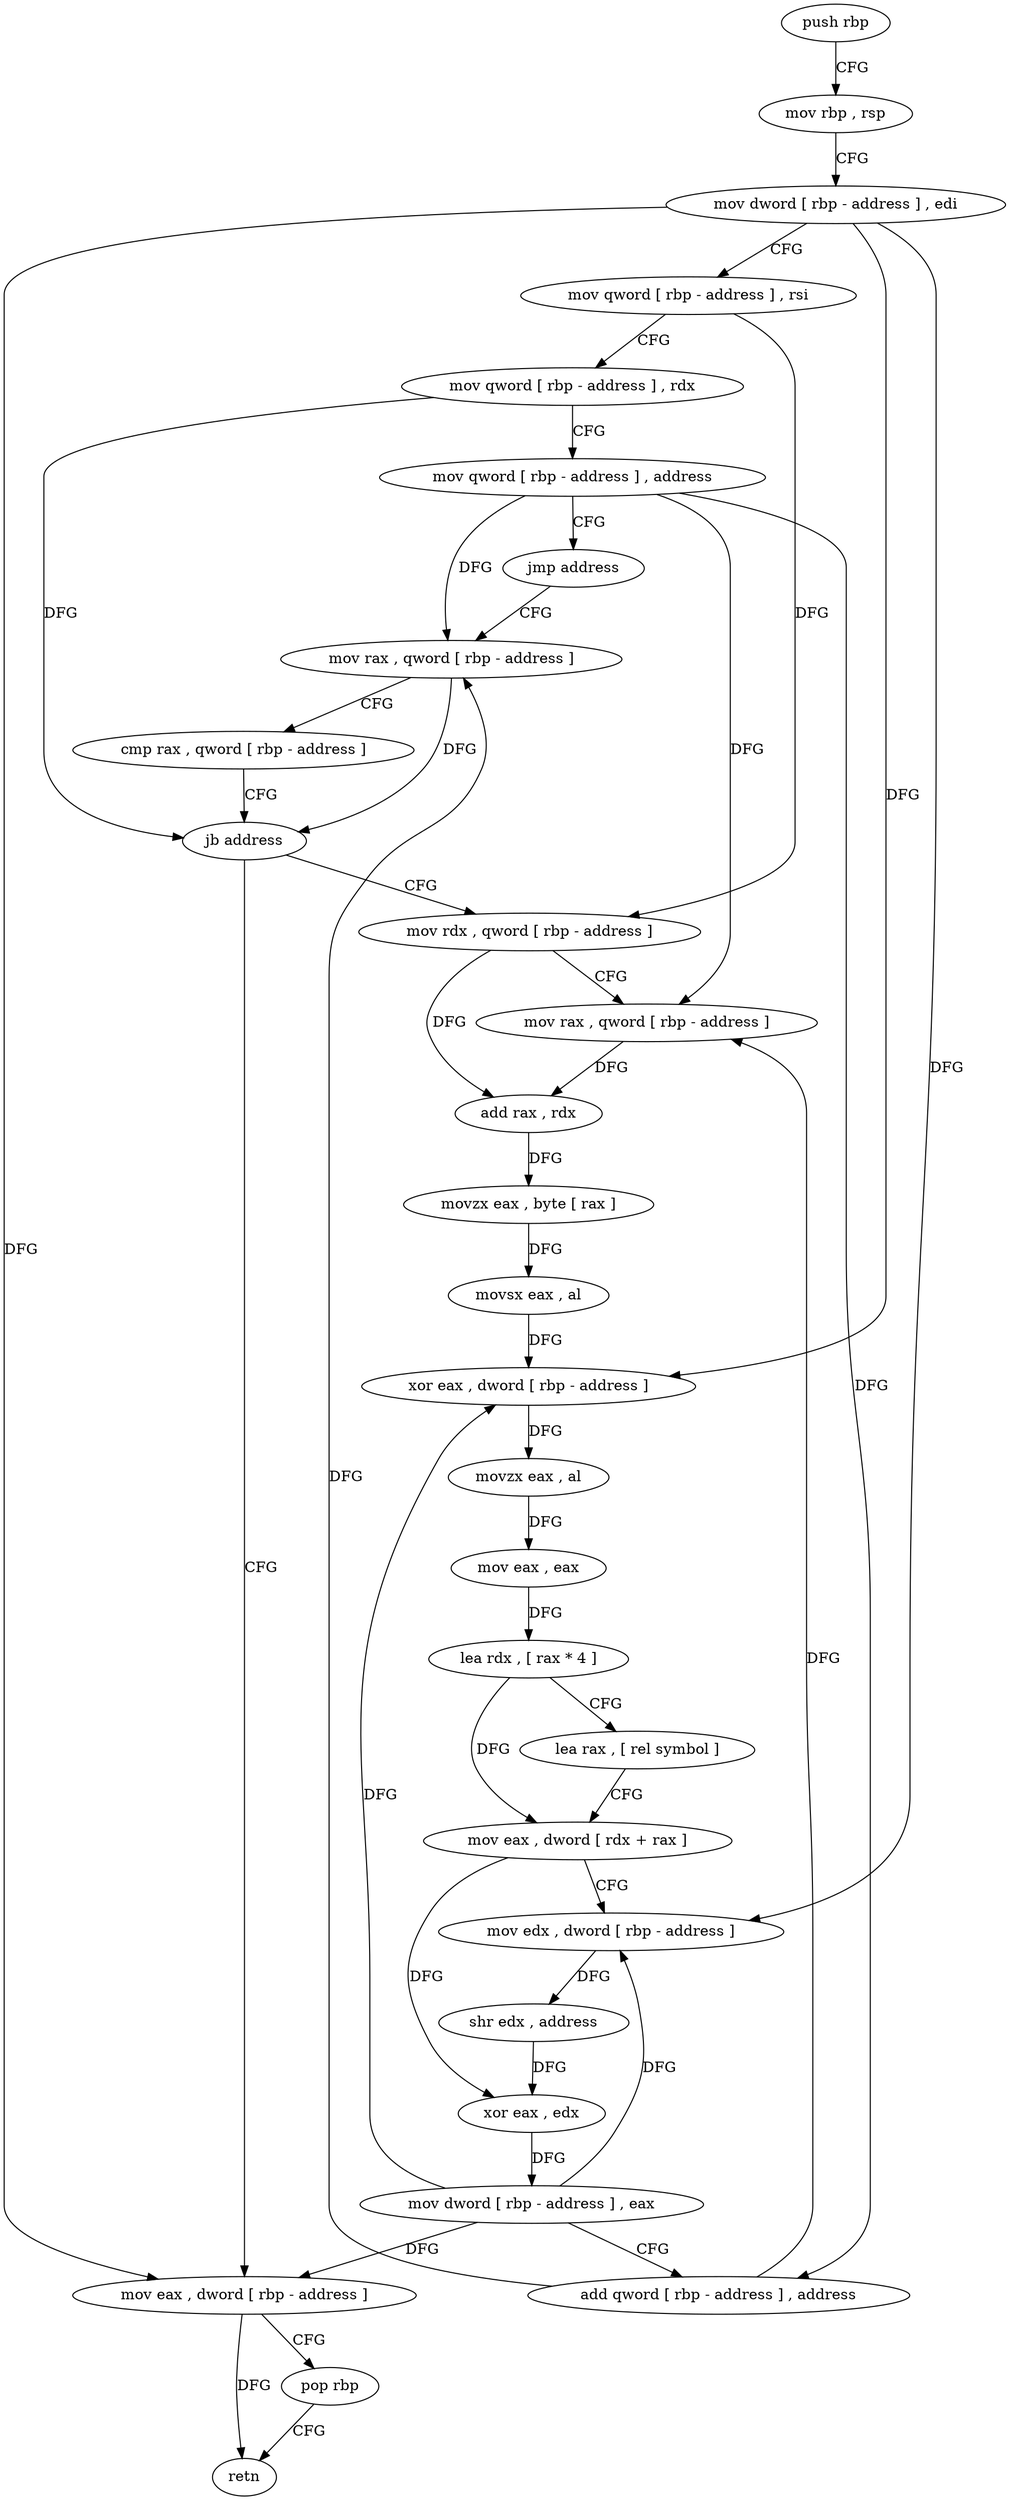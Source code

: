 digraph "func" {
"207429" [label = "push rbp" ]
"207430" [label = "mov rbp , rsp" ]
"207433" [label = "mov dword [ rbp - address ] , edi" ]
"207436" [label = "mov qword [ rbp - address ] , rsi" ]
"207440" [label = "mov qword [ rbp - address ] , rdx" ]
"207444" [label = "mov qword [ rbp - address ] , address" ]
"207452" [label = "jmp address" ]
"207513" [label = "mov rax , qword [ rbp - address ]" ]
"207517" [label = "cmp rax , qword [ rbp - address ]" ]
"207521" [label = "jb address" ]
"207454" [label = "mov rdx , qword [ rbp - address ]" ]
"207523" [label = "mov eax , dword [ rbp - address ]" ]
"207458" [label = "mov rax , qword [ rbp - address ]" ]
"207462" [label = "add rax , rdx" ]
"207465" [label = "movzx eax , byte [ rax ]" ]
"207468" [label = "movsx eax , al" ]
"207471" [label = "xor eax , dword [ rbp - address ]" ]
"207474" [label = "movzx eax , al" ]
"207477" [label = "mov eax , eax" ]
"207479" [label = "lea rdx , [ rax * 4 ]" ]
"207487" [label = "lea rax , [ rel symbol ]" ]
"207494" [label = "mov eax , dword [ rdx + rax ]" ]
"207497" [label = "mov edx , dword [ rbp - address ]" ]
"207500" [label = "shr edx , address" ]
"207503" [label = "xor eax , edx" ]
"207505" [label = "mov dword [ rbp - address ] , eax" ]
"207508" [label = "add qword [ rbp - address ] , address" ]
"207526" [label = "pop rbp" ]
"207527" [label = "retn" ]
"207429" -> "207430" [ label = "CFG" ]
"207430" -> "207433" [ label = "CFG" ]
"207433" -> "207436" [ label = "CFG" ]
"207433" -> "207471" [ label = "DFG" ]
"207433" -> "207497" [ label = "DFG" ]
"207433" -> "207523" [ label = "DFG" ]
"207436" -> "207440" [ label = "CFG" ]
"207436" -> "207454" [ label = "DFG" ]
"207440" -> "207444" [ label = "CFG" ]
"207440" -> "207521" [ label = "DFG" ]
"207444" -> "207452" [ label = "CFG" ]
"207444" -> "207513" [ label = "DFG" ]
"207444" -> "207458" [ label = "DFG" ]
"207444" -> "207508" [ label = "DFG" ]
"207452" -> "207513" [ label = "CFG" ]
"207513" -> "207517" [ label = "CFG" ]
"207513" -> "207521" [ label = "DFG" ]
"207517" -> "207521" [ label = "CFG" ]
"207521" -> "207454" [ label = "CFG" ]
"207521" -> "207523" [ label = "CFG" ]
"207454" -> "207458" [ label = "CFG" ]
"207454" -> "207462" [ label = "DFG" ]
"207523" -> "207526" [ label = "CFG" ]
"207523" -> "207527" [ label = "DFG" ]
"207458" -> "207462" [ label = "DFG" ]
"207462" -> "207465" [ label = "DFG" ]
"207465" -> "207468" [ label = "DFG" ]
"207468" -> "207471" [ label = "DFG" ]
"207471" -> "207474" [ label = "DFG" ]
"207474" -> "207477" [ label = "DFG" ]
"207477" -> "207479" [ label = "DFG" ]
"207479" -> "207487" [ label = "CFG" ]
"207479" -> "207494" [ label = "DFG" ]
"207487" -> "207494" [ label = "CFG" ]
"207494" -> "207497" [ label = "CFG" ]
"207494" -> "207503" [ label = "DFG" ]
"207497" -> "207500" [ label = "DFG" ]
"207500" -> "207503" [ label = "DFG" ]
"207503" -> "207505" [ label = "DFG" ]
"207505" -> "207508" [ label = "CFG" ]
"207505" -> "207471" [ label = "DFG" ]
"207505" -> "207497" [ label = "DFG" ]
"207505" -> "207523" [ label = "DFG" ]
"207508" -> "207513" [ label = "DFG" ]
"207508" -> "207458" [ label = "DFG" ]
"207526" -> "207527" [ label = "CFG" ]
}
